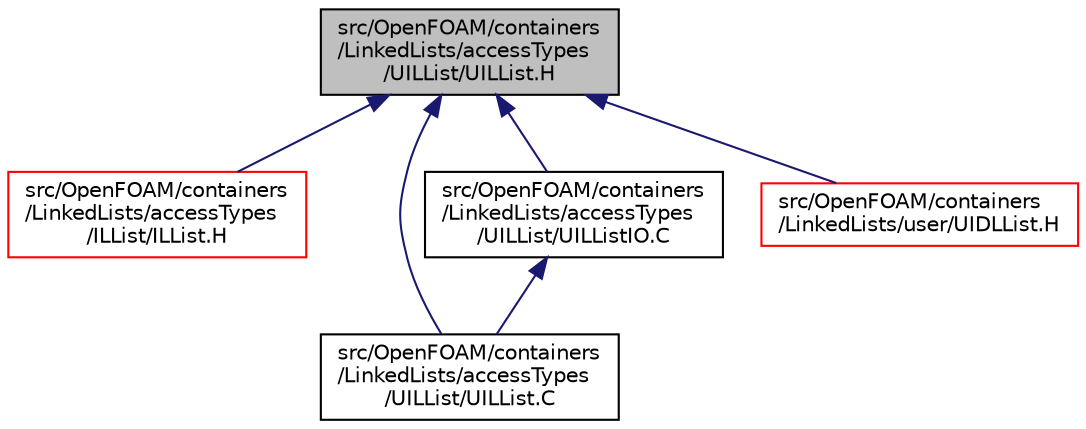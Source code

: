 digraph "src/OpenFOAM/containers/LinkedLists/accessTypes/UILList/UILList.H"
{
  bgcolor="transparent";
  edge [fontname="Helvetica",fontsize="10",labelfontname="Helvetica",labelfontsize="10"];
  node [fontname="Helvetica",fontsize="10",shape=record];
  Node1 [label="src/OpenFOAM/containers\l/LinkedLists/accessTypes\l/UILList/UILList.H",height=0.2,width=0.4,color="black", fillcolor="grey75", style="filled", fontcolor="black"];
  Node1 -> Node2 [dir="back",color="midnightblue",fontsize="10",style="solid",fontname="Helvetica"];
  Node2 [label="src/OpenFOAM/containers\l/LinkedLists/accessTypes\l/ILList/ILList.H",height=0.2,width=0.4,color="red",URL="$a07618.html"];
  Node1 -> Node3 [dir="back",color="midnightblue",fontsize="10",style="solid",fontname="Helvetica"];
  Node3 [label="src/OpenFOAM/containers\l/LinkedLists/accessTypes\l/UILList/UILList.C",height=0.2,width=0.4,color="black",URL="$a07626.html"];
  Node1 -> Node4 [dir="back",color="midnightblue",fontsize="10",style="solid",fontname="Helvetica"];
  Node4 [label="src/OpenFOAM/containers\l/LinkedLists/accessTypes\l/UILList/UILListIO.C",height=0.2,width=0.4,color="black",URL="$a07628.html"];
  Node4 -> Node3 [dir="back",color="midnightblue",fontsize="10",style="solid",fontname="Helvetica"];
  Node1 -> Node5 [dir="back",color="midnightblue",fontsize="10",style="solid",fontname="Helvetica"];
  Node5 [label="src/OpenFOAM/containers\l/LinkedLists/user/UIDLList.H",height=0.2,width=0.4,color="red",URL="$a07643.html"];
}
